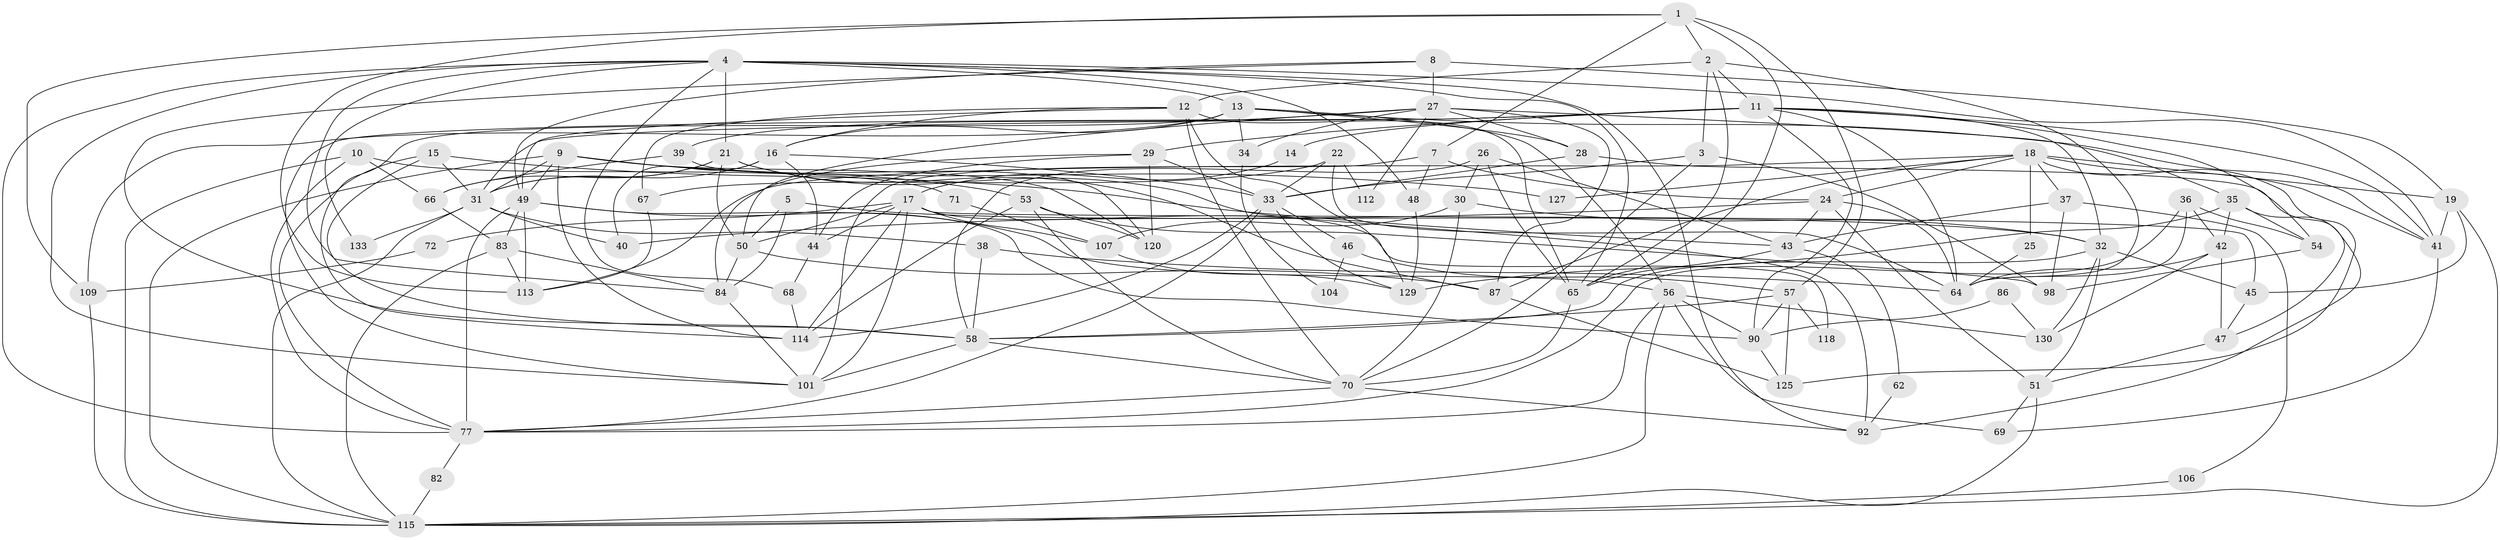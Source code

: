// Generated by graph-tools (version 1.1) at 2025/24/03/03/25 07:24:01]
// undirected, 88 vertices, 218 edges
graph export_dot {
graph [start="1"]
  node [color=gray90,style=filled];
  1 [super="+6"];
  2 [super="+80"];
  3 [super="+79"];
  4 [super="+55"];
  5;
  7 [super="+124"];
  8 [super="+128"];
  9 [super="+63"];
  10 [super="+20"];
  11 [super="+103"];
  12 [super="+117"];
  13 [super="+23"];
  14;
  15;
  16 [super="+60"];
  17 [super="+111"];
  18 [super="+73"];
  19 [super="+100"];
  21;
  22;
  24 [super="+132"];
  25;
  26;
  27 [super="+78"];
  28;
  29;
  30 [super="+99"];
  31 [super="+52"];
  32 [super="+102"];
  33 [super="+119"];
  34;
  35;
  36 [super="+85"];
  37;
  38;
  39;
  40;
  41 [super="+95"];
  42 [super="+75"];
  43 [super="+59"];
  44;
  45 [super="+96"];
  46;
  47;
  48 [super="+93"];
  49 [super="+91"];
  50 [super="+131"];
  51;
  53 [super="+126"];
  54;
  56 [super="+74"];
  57;
  58 [super="+61"];
  62;
  64 [super="+81"];
  65 [super="+76"];
  66;
  67;
  68 [super="+108"];
  69 [super="+89"];
  70 [super="+122"];
  71;
  72;
  77 [super="+88"];
  82;
  83 [super="+94"];
  84 [super="+97"];
  86;
  87 [super="+105"];
  90 [super="+116"];
  92 [super="+110"];
  98;
  101;
  104;
  106;
  107;
  109;
  112;
  113 [super="+123"];
  114;
  115 [super="+121"];
  118;
  120;
  125;
  127;
  129;
  130;
  133;
  1 -- 65;
  1 -- 113;
  1 -- 2;
  1 -- 7;
  1 -- 109;
  1 -- 57;
  2 -- 11;
  2 -- 3;
  2 -- 12;
  2 -- 65;
  2 -- 64;
  3 -- 70;
  3 -- 98;
  3 -- 33;
  4 -- 77;
  4 -- 133;
  4 -- 48;
  4 -- 68;
  4 -- 101;
  4 -- 41;
  4 -- 13;
  4 -- 84;
  4 -- 21;
  4 -- 65;
  4 -- 92;
  5 -- 50;
  5 -- 84;
  5 -- 32;
  7 -- 24;
  7 -- 48;
  7 -- 101;
  8 -- 19 [weight=2];
  8 -- 49;
  8 -- 58;
  8 -- 27;
  9 -- 114;
  9 -- 120;
  9 -- 127;
  9 -- 31;
  9 -- 53;
  9 -- 115;
  9 -- 49;
  10 -- 71;
  10 -- 66;
  10 -- 115;
  10 -- 77;
  11 -- 31;
  11 -- 32;
  11 -- 64;
  11 -- 101;
  11 -- 54;
  11 -- 41;
  11 -- 29;
  11 -- 14;
  11 -- 90;
  12 -- 65;
  12 -- 129;
  12 -- 16;
  12 -- 67;
  12 -- 70;
  12 -- 49;
  13 -- 34;
  13 -- 41;
  13 -- 56;
  13 -- 16;
  13 -- 114;
  13 -- 109;
  13 -- 28;
  14 -- 17;
  15 -- 43;
  15 -- 58;
  15 -- 31;
  15 -- 77;
  16 -- 31;
  16 -- 33;
  16 -- 40;
  16 -- 44;
  17 -- 114;
  17 -- 101;
  17 -- 44;
  17 -- 72;
  17 -- 118;
  17 -- 50;
  17 -- 107;
  17 -- 45;
  18 -- 41;
  18 -- 37;
  18 -- 125;
  18 -- 127;
  18 -- 25;
  18 -- 113;
  18 -- 87;
  18 -- 19;
  18 -- 24;
  19 -- 41;
  19 -- 115;
  19 -- 45;
  21 -- 31;
  21 -- 66;
  21 -- 87;
  21 -- 92;
  21 -- 50;
  22 -- 67;
  22 -- 112;
  22 -- 33;
  22 -- 64;
  24 -- 43;
  24 -- 64;
  24 -- 51;
  24 -- 40;
  25 -- 64;
  26 -- 58;
  26 -- 30;
  26 -- 43;
  26 -- 65;
  27 -- 28;
  27 -- 35;
  27 -- 34;
  27 -- 112;
  27 -- 87;
  27 -- 39;
  27 -- 50;
  28 -- 47;
  28 -- 33;
  29 -- 33;
  29 -- 44;
  29 -- 120;
  29 -- 84;
  30 -- 32;
  30 -- 70;
  30 -- 107;
  31 -- 38;
  31 -- 115;
  31 -- 133;
  31 -- 40;
  32 -- 51;
  32 -- 130;
  32 -- 58;
  32 -- 45;
  33 -- 114;
  33 -- 77;
  33 -- 129;
  33 -- 46;
  34 -- 104;
  35 -- 129;
  35 -- 54;
  35 -- 42;
  35 -- 92;
  36 -- 77;
  36 -- 42;
  36 -- 54;
  36 -- 64;
  37 -- 98;
  37 -- 106;
  37 -- 43;
  38 -- 58;
  38 -- 64;
  39 -- 120;
  39 -- 66;
  41 -- 69;
  42 -- 130;
  42 -- 47;
  42 -- 64;
  43 -- 62;
  43 -- 65;
  44 -- 68;
  45 -- 47;
  46 -- 57;
  46 -- 104;
  47 -- 51;
  48 -- 129;
  49 -- 83;
  49 -- 113;
  49 -- 56;
  49 -- 90;
  49 -- 77;
  50 -- 84;
  50 -- 87;
  51 -- 115;
  51 -- 69;
  53 -- 70;
  53 -- 98 [weight=2];
  53 -- 120;
  53 -- 114;
  54 -- 98;
  56 -- 90;
  56 -- 130;
  56 -- 69;
  56 -- 115;
  56 -- 77;
  57 -- 90;
  57 -- 118;
  57 -- 125;
  57 -- 58;
  58 -- 101;
  58 -- 70;
  62 -- 92;
  65 -- 70;
  66 -- 83;
  67 -- 113;
  68 -- 114;
  70 -- 92;
  70 -- 77;
  71 -- 107;
  72 -- 109;
  77 -- 82;
  82 -- 115;
  83 -- 113;
  83 -- 84;
  83 -- 115;
  84 -- 101;
  86 -- 130;
  86 -- 90;
  87 -- 125;
  90 -- 125;
  106 -- 115;
  107 -- 129;
  109 -- 115;
}
